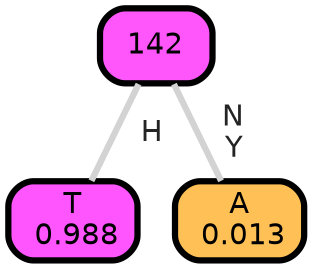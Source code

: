 graph Tree {
node [shape=box, style="filled, rounded",color="black",penwidth="3",fontcolor="black",                 fontname=helvetica] ;
graph [ranksep="0 equally", splines=straight,                 bgcolor=transparent, dpi=200] ;
edge [fontname=helvetica, fontweight=bold,fontcolor=grey14,color=lightgray] ;
0 [label="T
 0.988", fillcolor="#ff55ff"] ;
1 [label="142", fillcolor="#ff56fc"] ;
2 [label="A
 0.013", fillcolor="#ffc155"] ;
1 -- 0 [label=" H",penwidth=3] ;
1 -- 2 [label=" N\n Y",penwidth=3] ;
{rank = same;}}
